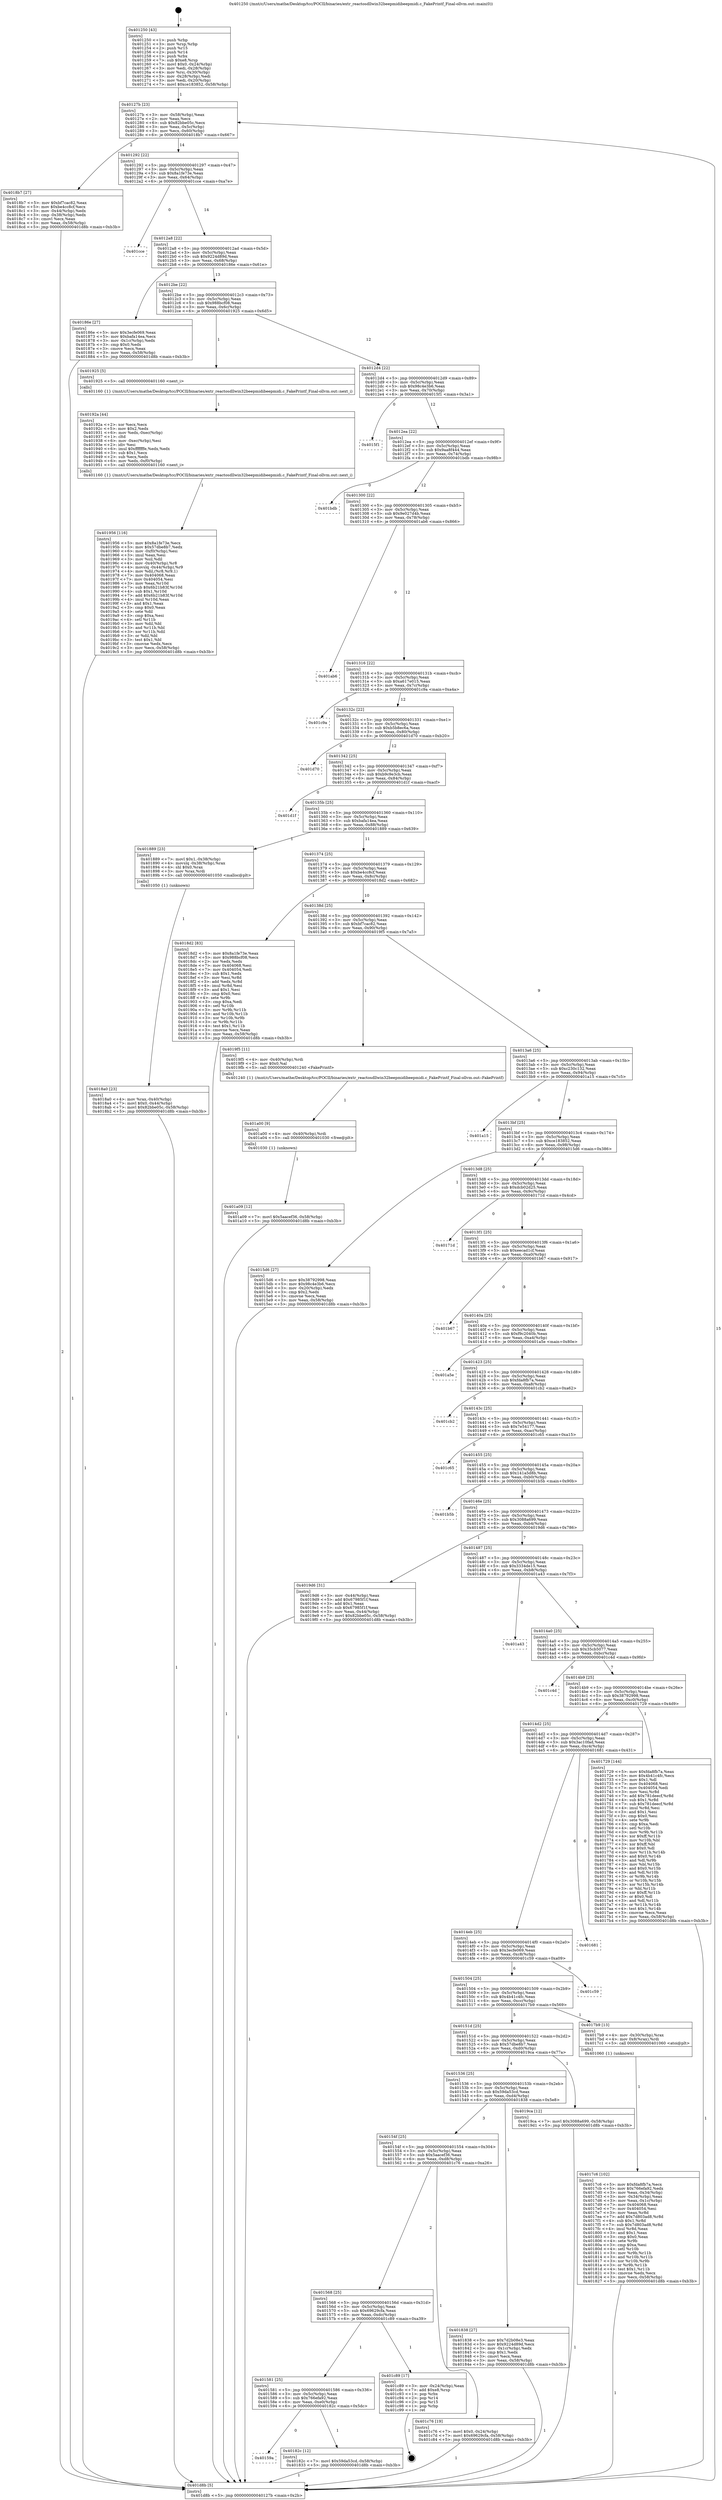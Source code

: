 digraph "0x401250" {
  label = "0x401250 (/mnt/c/Users/mathe/Desktop/tcc/POCII/binaries/extr_reactosdllwin32beepmidibeepmidi.c_FakePrintf_Final-ollvm.out::main(0))"
  labelloc = "t"
  node[shape=record]

  Entry [label="",width=0.3,height=0.3,shape=circle,fillcolor=black,style=filled]
  "0x40127b" [label="{
     0x40127b [23]\l
     | [instrs]\l
     &nbsp;&nbsp;0x40127b \<+3\>: mov -0x58(%rbp),%eax\l
     &nbsp;&nbsp;0x40127e \<+2\>: mov %eax,%ecx\l
     &nbsp;&nbsp;0x401280 \<+6\>: sub $0x82bbe05c,%ecx\l
     &nbsp;&nbsp;0x401286 \<+3\>: mov %eax,-0x5c(%rbp)\l
     &nbsp;&nbsp;0x401289 \<+3\>: mov %ecx,-0x60(%rbp)\l
     &nbsp;&nbsp;0x40128c \<+6\>: je 00000000004018b7 \<main+0x667\>\l
  }"]
  "0x4018b7" [label="{
     0x4018b7 [27]\l
     | [instrs]\l
     &nbsp;&nbsp;0x4018b7 \<+5\>: mov $0xbf7cac82,%eax\l
     &nbsp;&nbsp;0x4018bc \<+5\>: mov $0xbe4cc8cf,%ecx\l
     &nbsp;&nbsp;0x4018c1 \<+3\>: mov -0x44(%rbp),%edx\l
     &nbsp;&nbsp;0x4018c4 \<+3\>: cmp -0x38(%rbp),%edx\l
     &nbsp;&nbsp;0x4018c7 \<+3\>: cmovl %ecx,%eax\l
     &nbsp;&nbsp;0x4018ca \<+3\>: mov %eax,-0x58(%rbp)\l
     &nbsp;&nbsp;0x4018cd \<+5\>: jmp 0000000000401d8b \<main+0xb3b\>\l
  }"]
  "0x401292" [label="{
     0x401292 [22]\l
     | [instrs]\l
     &nbsp;&nbsp;0x401292 \<+5\>: jmp 0000000000401297 \<main+0x47\>\l
     &nbsp;&nbsp;0x401297 \<+3\>: mov -0x5c(%rbp),%eax\l
     &nbsp;&nbsp;0x40129a \<+5\>: sub $0x8a1fe73e,%eax\l
     &nbsp;&nbsp;0x40129f \<+3\>: mov %eax,-0x64(%rbp)\l
     &nbsp;&nbsp;0x4012a2 \<+6\>: je 0000000000401cce \<main+0xa7e\>\l
  }"]
  Exit [label="",width=0.3,height=0.3,shape=circle,fillcolor=black,style=filled,peripheries=2]
  "0x401cce" [label="{
     0x401cce\l
  }", style=dashed]
  "0x4012a8" [label="{
     0x4012a8 [22]\l
     | [instrs]\l
     &nbsp;&nbsp;0x4012a8 \<+5\>: jmp 00000000004012ad \<main+0x5d\>\l
     &nbsp;&nbsp;0x4012ad \<+3\>: mov -0x5c(%rbp),%eax\l
     &nbsp;&nbsp;0x4012b0 \<+5\>: sub $0x9224d89d,%eax\l
     &nbsp;&nbsp;0x4012b5 \<+3\>: mov %eax,-0x68(%rbp)\l
     &nbsp;&nbsp;0x4012b8 \<+6\>: je 000000000040186e \<main+0x61e\>\l
  }"]
  "0x401a09" [label="{
     0x401a09 [12]\l
     | [instrs]\l
     &nbsp;&nbsp;0x401a09 \<+7\>: movl $0x5aacef36,-0x58(%rbp)\l
     &nbsp;&nbsp;0x401a10 \<+5\>: jmp 0000000000401d8b \<main+0xb3b\>\l
  }"]
  "0x40186e" [label="{
     0x40186e [27]\l
     | [instrs]\l
     &nbsp;&nbsp;0x40186e \<+5\>: mov $0x3ecfe069,%eax\l
     &nbsp;&nbsp;0x401873 \<+5\>: mov $0xbafa14ea,%ecx\l
     &nbsp;&nbsp;0x401878 \<+3\>: mov -0x1c(%rbp),%edx\l
     &nbsp;&nbsp;0x40187b \<+3\>: cmp $0x0,%edx\l
     &nbsp;&nbsp;0x40187e \<+3\>: cmove %ecx,%eax\l
     &nbsp;&nbsp;0x401881 \<+3\>: mov %eax,-0x58(%rbp)\l
     &nbsp;&nbsp;0x401884 \<+5\>: jmp 0000000000401d8b \<main+0xb3b\>\l
  }"]
  "0x4012be" [label="{
     0x4012be [22]\l
     | [instrs]\l
     &nbsp;&nbsp;0x4012be \<+5\>: jmp 00000000004012c3 \<main+0x73\>\l
     &nbsp;&nbsp;0x4012c3 \<+3\>: mov -0x5c(%rbp),%eax\l
     &nbsp;&nbsp;0x4012c6 \<+5\>: sub $0x988bcf08,%eax\l
     &nbsp;&nbsp;0x4012cb \<+3\>: mov %eax,-0x6c(%rbp)\l
     &nbsp;&nbsp;0x4012ce \<+6\>: je 0000000000401925 \<main+0x6d5\>\l
  }"]
  "0x401a00" [label="{
     0x401a00 [9]\l
     | [instrs]\l
     &nbsp;&nbsp;0x401a00 \<+4\>: mov -0x40(%rbp),%rdi\l
     &nbsp;&nbsp;0x401a04 \<+5\>: call 0000000000401030 \<free@plt\>\l
     | [calls]\l
     &nbsp;&nbsp;0x401030 \{1\} (unknown)\l
  }"]
  "0x401925" [label="{
     0x401925 [5]\l
     | [instrs]\l
     &nbsp;&nbsp;0x401925 \<+5\>: call 0000000000401160 \<next_i\>\l
     | [calls]\l
     &nbsp;&nbsp;0x401160 \{1\} (/mnt/c/Users/mathe/Desktop/tcc/POCII/binaries/extr_reactosdllwin32beepmidibeepmidi.c_FakePrintf_Final-ollvm.out::next_i)\l
  }"]
  "0x4012d4" [label="{
     0x4012d4 [22]\l
     | [instrs]\l
     &nbsp;&nbsp;0x4012d4 \<+5\>: jmp 00000000004012d9 \<main+0x89\>\l
     &nbsp;&nbsp;0x4012d9 \<+3\>: mov -0x5c(%rbp),%eax\l
     &nbsp;&nbsp;0x4012dc \<+5\>: sub $0x98c4e3b6,%eax\l
     &nbsp;&nbsp;0x4012e1 \<+3\>: mov %eax,-0x70(%rbp)\l
     &nbsp;&nbsp;0x4012e4 \<+6\>: je 00000000004015f1 \<main+0x3a1\>\l
  }"]
  "0x401956" [label="{
     0x401956 [116]\l
     | [instrs]\l
     &nbsp;&nbsp;0x401956 \<+5\>: mov $0x8a1fe73e,%ecx\l
     &nbsp;&nbsp;0x40195b \<+5\>: mov $0x57dbe8b7,%edx\l
     &nbsp;&nbsp;0x401960 \<+6\>: mov -0xf0(%rbp),%esi\l
     &nbsp;&nbsp;0x401966 \<+3\>: imul %eax,%esi\l
     &nbsp;&nbsp;0x401969 \<+3\>: mov %sil,%dil\l
     &nbsp;&nbsp;0x40196c \<+4\>: mov -0x40(%rbp),%r8\l
     &nbsp;&nbsp;0x401970 \<+4\>: movslq -0x44(%rbp),%r9\l
     &nbsp;&nbsp;0x401974 \<+4\>: mov %dil,(%r8,%r9,1)\l
     &nbsp;&nbsp;0x401978 \<+7\>: mov 0x404068,%eax\l
     &nbsp;&nbsp;0x40197f \<+7\>: mov 0x404054,%esi\l
     &nbsp;&nbsp;0x401986 \<+3\>: mov %eax,%r10d\l
     &nbsp;&nbsp;0x401989 \<+7\>: sub $0x6b21b83f,%r10d\l
     &nbsp;&nbsp;0x401990 \<+4\>: sub $0x1,%r10d\l
     &nbsp;&nbsp;0x401994 \<+7\>: add $0x6b21b83f,%r10d\l
     &nbsp;&nbsp;0x40199b \<+4\>: imul %r10d,%eax\l
     &nbsp;&nbsp;0x40199f \<+3\>: and $0x1,%eax\l
     &nbsp;&nbsp;0x4019a2 \<+3\>: cmp $0x0,%eax\l
     &nbsp;&nbsp;0x4019a5 \<+4\>: sete %dil\l
     &nbsp;&nbsp;0x4019a9 \<+3\>: cmp $0xa,%esi\l
     &nbsp;&nbsp;0x4019ac \<+4\>: setl %r11b\l
     &nbsp;&nbsp;0x4019b0 \<+3\>: mov %dil,%bl\l
     &nbsp;&nbsp;0x4019b3 \<+3\>: and %r11b,%bl\l
     &nbsp;&nbsp;0x4019b6 \<+3\>: xor %r11b,%dil\l
     &nbsp;&nbsp;0x4019b9 \<+3\>: or %dil,%bl\l
     &nbsp;&nbsp;0x4019bc \<+3\>: test $0x1,%bl\l
     &nbsp;&nbsp;0x4019bf \<+3\>: cmovne %edx,%ecx\l
     &nbsp;&nbsp;0x4019c2 \<+3\>: mov %ecx,-0x58(%rbp)\l
     &nbsp;&nbsp;0x4019c5 \<+5\>: jmp 0000000000401d8b \<main+0xb3b\>\l
  }"]
  "0x4015f1" [label="{
     0x4015f1\l
  }", style=dashed]
  "0x4012ea" [label="{
     0x4012ea [22]\l
     | [instrs]\l
     &nbsp;&nbsp;0x4012ea \<+5\>: jmp 00000000004012ef \<main+0x9f\>\l
     &nbsp;&nbsp;0x4012ef \<+3\>: mov -0x5c(%rbp),%eax\l
     &nbsp;&nbsp;0x4012f2 \<+5\>: sub $0x9aa8f444,%eax\l
     &nbsp;&nbsp;0x4012f7 \<+3\>: mov %eax,-0x74(%rbp)\l
     &nbsp;&nbsp;0x4012fa \<+6\>: je 0000000000401bdb \<main+0x98b\>\l
  }"]
  "0x40192a" [label="{
     0x40192a [44]\l
     | [instrs]\l
     &nbsp;&nbsp;0x40192a \<+2\>: xor %ecx,%ecx\l
     &nbsp;&nbsp;0x40192c \<+5\>: mov $0x2,%edx\l
     &nbsp;&nbsp;0x401931 \<+6\>: mov %edx,-0xec(%rbp)\l
     &nbsp;&nbsp;0x401937 \<+1\>: cltd\l
     &nbsp;&nbsp;0x401938 \<+6\>: mov -0xec(%rbp),%esi\l
     &nbsp;&nbsp;0x40193e \<+2\>: idiv %esi\l
     &nbsp;&nbsp;0x401940 \<+6\>: imul $0xfffffffe,%edx,%edx\l
     &nbsp;&nbsp;0x401946 \<+3\>: sub $0x1,%ecx\l
     &nbsp;&nbsp;0x401949 \<+2\>: sub %ecx,%edx\l
     &nbsp;&nbsp;0x40194b \<+6\>: mov %edx,-0xf0(%rbp)\l
     &nbsp;&nbsp;0x401951 \<+5\>: call 0000000000401160 \<next_i\>\l
     | [calls]\l
     &nbsp;&nbsp;0x401160 \{1\} (/mnt/c/Users/mathe/Desktop/tcc/POCII/binaries/extr_reactosdllwin32beepmidibeepmidi.c_FakePrintf_Final-ollvm.out::next_i)\l
  }"]
  "0x401bdb" [label="{
     0x401bdb\l
  }", style=dashed]
  "0x401300" [label="{
     0x401300 [22]\l
     | [instrs]\l
     &nbsp;&nbsp;0x401300 \<+5\>: jmp 0000000000401305 \<main+0xb5\>\l
     &nbsp;&nbsp;0x401305 \<+3\>: mov -0x5c(%rbp),%eax\l
     &nbsp;&nbsp;0x401308 \<+5\>: sub $0x9e027d4b,%eax\l
     &nbsp;&nbsp;0x40130d \<+3\>: mov %eax,-0x78(%rbp)\l
     &nbsp;&nbsp;0x401310 \<+6\>: je 0000000000401ab6 \<main+0x866\>\l
  }"]
  "0x4018a0" [label="{
     0x4018a0 [23]\l
     | [instrs]\l
     &nbsp;&nbsp;0x4018a0 \<+4\>: mov %rax,-0x40(%rbp)\l
     &nbsp;&nbsp;0x4018a4 \<+7\>: movl $0x0,-0x44(%rbp)\l
     &nbsp;&nbsp;0x4018ab \<+7\>: movl $0x82bbe05c,-0x58(%rbp)\l
     &nbsp;&nbsp;0x4018b2 \<+5\>: jmp 0000000000401d8b \<main+0xb3b\>\l
  }"]
  "0x401ab6" [label="{
     0x401ab6\l
  }", style=dashed]
  "0x401316" [label="{
     0x401316 [22]\l
     | [instrs]\l
     &nbsp;&nbsp;0x401316 \<+5\>: jmp 000000000040131b \<main+0xcb\>\l
     &nbsp;&nbsp;0x40131b \<+3\>: mov -0x5c(%rbp),%eax\l
     &nbsp;&nbsp;0x40131e \<+5\>: sub $0xa617e015,%eax\l
     &nbsp;&nbsp;0x401323 \<+3\>: mov %eax,-0x7c(%rbp)\l
     &nbsp;&nbsp;0x401326 \<+6\>: je 0000000000401c9a \<main+0xa4a\>\l
  }"]
  "0x40159a" [label="{
     0x40159a\l
  }", style=dashed]
  "0x401c9a" [label="{
     0x401c9a\l
  }", style=dashed]
  "0x40132c" [label="{
     0x40132c [22]\l
     | [instrs]\l
     &nbsp;&nbsp;0x40132c \<+5\>: jmp 0000000000401331 \<main+0xe1\>\l
     &nbsp;&nbsp;0x401331 \<+3\>: mov -0x5c(%rbp),%eax\l
     &nbsp;&nbsp;0x401334 \<+5\>: sub $0xb5b8ec6a,%eax\l
     &nbsp;&nbsp;0x401339 \<+3\>: mov %eax,-0x80(%rbp)\l
     &nbsp;&nbsp;0x40133c \<+6\>: je 0000000000401d70 \<main+0xb20\>\l
  }"]
  "0x40182c" [label="{
     0x40182c [12]\l
     | [instrs]\l
     &nbsp;&nbsp;0x40182c \<+7\>: movl $0x59da53cd,-0x58(%rbp)\l
     &nbsp;&nbsp;0x401833 \<+5\>: jmp 0000000000401d8b \<main+0xb3b\>\l
  }"]
  "0x401d70" [label="{
     0x401d70\l
  }", style=dashed]
  "0x401342" [label="{
     0x401342 [25]\l
     | [instrs]\l
     &nbsp;&nbsp;0x401342 \<+5\>: jmp 0000000000401347 \<main+0xf7\>\l
     &nbsp;&nbsp;0x401347 \<+3\>: mov -0x5c(%rbp),%eax\l
     &nbsp;&nbsp;0x40134a \<+5\>: sub $0xb9c9e3cb,%eax\l
     &nbsp;&nbsp;0x40134f \<+6\>: mov %eax,-0x84(%rbp)\l
     &nbsp;&nbsp;0x401355 \<+6\>: je 0000000000401d1f \<main+0xacf\>\l
  }"]
  "0x401581" [label="{
     0x401581 [25]\l
     | [instrs]\l
     &nbsp;&nbsp;0x401581 \<+5\>: jmp 0000000000401586 \<main+0x336\>\l
     &nbsp;&nbsp;0x401586 \<+3\>: mov -0x5c(%rbp),%eax\l
     &nbsp;&nbsp;0x401589 \<+5\>: sub $0x766efa92,%eax\l
     &nbsp;&nbsp;0x40158e \<+6\>: mov %eax,-0xe0(%rbp)\l
     &nbsp;&nbsp;0x401594 \<+6\>: je 000000000040182c \<main+0x5dc\>\l
  }"]
  "0x401d1f" [label="{
     0x401d1f\l
  }", style=dashed]
  "0x40135b" [label="{
     0x40135b [25]\l
     | [instrs]\l
     &nbsp;&nbsp;0x40135b \<+5\>: jmp 0000000000401360 \<main+0x110\>\l
     &nbsp;&nbsp;0x401360 \<+3\>: mov -0x5c(%rbp),%eax\l
     &nbsp;&nbsp;0x401363 \<+5\>: sub $0xbafa14ea,%eax\l
     &nbsp;&nbsp;0x401368 \<+6\>: mov %eax,-0x88(%rbp)\l
     &nbsp;&nbsp;0x40136e \<+6\>: je 0000000000401889 \<main+0x639\>\l
  }"]
  "0x401c89" [label="{
     0x401c89 [17]\l
     | [instrs]\l
     &nbsp;&nbsp;0x401c89 \<+3\>: mov -0x24(%rbp),%eax\l
     &nbsp;&nbsp;0x401c8c \<+7\>: add $0xe8,%rsp\l
     &nbsp;&nbsp;0x401c93 \<+1\>: pop %rbx\l
     &nbsp;&nbsp;0x401c94 \<+2\>: pop %r14\l
     &nbsp;&nbsp;0x401c96 \<+2\>: pop %r15\l
     &nbsp;&nbsp;0x401c98 \<+1\>: pop %rbp\l
     &nbsp;&nbsp;0x401c99 \<+1\>: ret\l
  }"]
  "0x401889" [label="{
     0x401889 [23]\l
     | [instrs]\l
     &nbsp;&nbsp;0x401889 \<+7\>: movl $0x1,-0x38(%rbp)\l
     &nbsp;&nbsp;0x401890 \<+4\>: movslq -0x38(%rbp),%rax\l
     &nbsp;&nbsp;0x401894 \<+4\>: shl $0x0,%rax\l
     &nbsp;&nbsp;0x401898 \<+3\>: mov %rax,%rdi\l
     &nbsp;&nbsp;0x40189b \<+5\>: call 0000000000401050 \<malloc@plt\>\l
     | [calls]\l
     &nbsp;&nbsp;0x401050 \{1\} (unknown)\l
  }"]
  "0x401374" [label="{
     0x401374 [25]\l
     | [instrs]\l
     &nbsp;&nbsp;0x401374 \<+5\>: jmp 0000000000401379 \<main+0x129\>\l
     &nbsp;&nbsp;0x401379 \<+3\>: mov -0x5c(%rbp),%eax\l
     &nbsp;&nbsp;0x40137c \<+5\>: sub $0xbe4cc8cf,%eax\l
     &nbsp;&nbsp;0x401381 \<+6\>: mov %eax,-0x8c(%rbp)\l
     &nbsp;&nbsp;0x401387 \<+6\>: je 00000000004018d2 \<main+0x682\>\l
  }"]
  "0x401568" [label="{
     0x401568 [25]\l
     | [instrs]\l
     &nbsp;&nbsp;0x401568 \<+5\>: jmp 000000000040156d \<main+0x31d\>\l
     &nbsp;&nbsp;0x40156d \<+3\>: mov -0x5c(%rbp),%eax\l
     &nbsp;&nbsp;0x401570 \<+5\>: sub $0x69629cfa,%eax\l
     &nbsp;&nbsp;0x401575 \<+6\>: mov %eax,-0xdc(%rbp)\l
     &nbsp;&nbsp;0x40157b \<+6\>: je 0000000000401c89 \<main+0xa39\>\l
  }"]
  "0x4018d2" [label="{
     0x4018d2 [83]\l
     | [instrs]\l
     &nbsp;&nbsp;0x4018d2 \<+5\>: mov $0x8a1fe73e,%eax\l
     &nbsp;&nbsp;0x4018d7 \<+5\>: mov $0x988bcf08,%ecx\l
     &nbsp;&nbsp;0x4018dc \<+2\>: xor %edx,%edx\l
     &nbsp;&nbsp;0x4018de \<+7\>: mov 0x404068,%esi\l
     &nbsp;&nbsp;0x4018e5 \<+7\>: mov 0x404054,%edi\l
     &nbsp;&nbsp;0x4018ec \<+3\>: sub $0x1,%edx\l
     &nbsp;&nbsp;0x4018ef \<+3\>: mov %esi,%r8d\l
     &nbsp;&nbsp;0x4018f2 \<+3\>: add %edx,%r8d\l
     &nbsp;&nbsp;0x4018f5 \<+4\>: imul %r8d,%esi\l
     &nbsp;&nbsp;0x4018f9 \<+3\>: and $0x1,%esi\l
     &nbsp;&nbsp;0x4018fc \<+3\>: cmp $0x0,%esi\l
     &nbsp;&nbsp;0x4018ff \<+4\>: sete %r9b\l
     &nbsp;&nbsp;0x401903 \<+3\>: cmp $0xa,%edi\l
     &nbsp;&nbsp;0x401906 \<+4\>: setl %r10b\l
     &nbsp;&nbsp;0x40190a \<+3\>: mov %r9b,%r11b\l
     &nbsp;&nbsp;0x40190d \<+3\>: and %r10b,%r11b\l
     &nbsp;&nbsp;0x401910 \<+3\>: xor %r10b,%r9b\l
     &nbsp;&nbsp;0x401913 \<+3\>: or %r9b,%r11b\l
     &nbsp;&nbsp;0x401916 \<+4\>: test $0x1,%r11b\l
     &nbsp;&nbsp;0x40191a \<+3\>: cmovne %ecx,%eax\l
     &nbsp;&nbsp;0x40191d \<+3\>: mov %eax,-0x58(%rbp)\l
     &nbsp;&nbsp;0x401920 \<+5\>: jmp 0000000000401d8b \<main+0xb3b\>\l
  }"]
  "0x40138d" [label="{
     0x40138d [25]\l
     | [instrs]\l
     &nbsp;&nbsp;0x40138d \<+5\>: jmp 0000000000401392 \<main+0x142\>\l
     &nbsp;&nbsp;0x401392 \<+3\>: mov -0x5c(%rbp),%eax\l
     &nbsp;&nbsp;0x401395 \<+5\>: sub $0xbf7cac82,%eax\l
     &nbsp;&nbsp;0x40139a \<+6\>: mov %eax,-0x90(%rbp)\l
     &nbsp;&nbsp;0x4013a0 \<+6\>: je 00000000004019f5 \<main+0x7a5\>\l
  }"]
  "0x401c76" [label="{
     0x401c76 [19]\l
     | [instrs]\l
     &nbsp;&nbsp;0x401c76 \<+7\>: movl $0x0,-0x24(%rbp)\l
     &nbsp;&nbsp;0x401c7d \<+7\>: movl $0x69629cfa,-0x58(%rbp)\l
     &nbsp;&nbsp;0x401c84 \<+5\>: jmp 0000000000401d8b \<main+0xb3b\>\l
  }"]
  "0x4019f5" [label="{
     0x4019f5 [11]\l
     | [instrs]\l
     &nbsp;&nbsp;0x4019f5 \<+4\>: mov -0x40(%rbp),%rdi\l
     &nbsp;&nbsp;0x4019f9 \<+2\>: mov $0x0,%al\l
     &nbsp;&nbsp;0x4019fb \<+5\>: call 0000000000401240 \<FakePrintf\>\l
     | [calls]\l
     &nbsp;&nbsp;0x401240 \{1\} (/mnt/c/Users/mathe/Desktop/tcc/POCII/binaries/extr_reactosdllwin32beepmidibeepmidi.c_FakePrintf_Final-ollvm.out::FakePrintf)\l
  }"]
  "0x4013a6" [label="{
     0x4013a6 [25]\l
     | [instrs]\l
     &nbsp;&nbsp;0x4013a6 \<+5\>: jmp 00000000004013ab \<main+0x15b\>\l
     &nbsp;&nbsp;0x4013ab \<+3\>: mov -0x5c(%rbp),%eax\l
     &nbsp;&nbsp;0x4013ae \<+5\>: sub $0xc230c132,%eax\l
     &nbsp;&nbsp;0x4013b3 \<+6\>: mov %eax,-0x94(%rbp)\l
     &nbsp;&nbsp;0x4013b9 \<+6\>: je 0000000000401a15 \<main+0x7c5\>\l
  }"]
  "0x40154f" [label="{
     0x40154f [25]\l
     | [instrs]\l
     &nbsp;&nbsp;0x40154f \<+5\>: jmp 0000000000401554 \<main+0x304\>\l
     &nbsp;&nbsp;0x401554 \<+3\>: mov -0x5c(%rbp),%eax\l
     &nbsp;&nbsp;0x401557 \<+5\>: sub $0x5aacef36,%eax\l
     &nbsp;&nbsp;0x40155c \<+6\>: mov %eax,-0xd8(%rbp)\l
     &nbsp;&nbsp;0x401562 \<+6\>: je 0000000000401c76 \<main+0xa26\>\l
  }"]
  "0x401a15" [label="{
     0x401a15\l
  }", style=dashed]
  "0x4013bf" [label="{
     0x4013bf [25]\l
     | [instrs]\l
     &nbsp;&nbsp;0x4013bf \<+5\>: jmp 00000000004013c4 \<main+0x174\>\l
     &nbsp;&nbsp;0x4013c4 \<+3\>: mov -0x5c(%rbp),%eax\l
     &nbsp;&nbsp;0x4013c7 \<+5\>: sub $0xce183852,%eax\l
     &nbsp;&nbsp;0x4013cc \<+6\>: mov %eax,-0x98(%rbp)\l
     &nbsp;&nbsp;0x4013d2 \<+6\>: je 00000000004015d6 \<main+0x386\>\l
  }"]
  "0x401838" [label="{
     0x401838 [27]\l
     | [instrs]\l
     &nbsp;&nbsp;0x401838 \<+5\>: mov $0x7d2b08e3,%eax\l
     &nbsp;&nbsp;0x40183d \<+5\>: mov $0x9224d89d,%ecx\l
     &nbsp;&nbsp;0x401842 \<+3\>: mov -0x1c(%rbp),%edx\l
     &nbsp;&nbsp;0x401845 \<+3\>: cmp $0x1,%edx\l
     &nbsp;&nbsp;0x401848 \<+3\>: cmovl %ecx,%eax\l
     &nbsp;&nbsp;0x40184b \<+3\>: mov %eax,-0x58(%rbp)\l
     &nbsp;&nbsp;0x40184e \<+5\>: jmp 0000000000401d8b \<main+0xb3b\>\l
  }"]
  "0x4015d6" [label="{
     0x4015d6 [27]\l
     | [instrs]\l
     &nbsp;&nbsp;0x4015d6 \<+5\>: mov $0x38792998,%eax\l
     &nbsp;&nbsp;0x4015db \<+5\>: mov $0x98c4e3b6,%ecx\l
     &nbsp;&nbsp;0x4015e0 \<+3\>: mov -0x20(%rbp),%edx\l
     &nbsp;&nbsp;0x4015e3 \<+3\>: cmp $0x2,%edx\l
     &nbsp;&nbsp;0x4015e6 \<+3\>: cmovne %ecx,%eax\l
     &nbsp;&nbsp;0x4015e9 \<+3\>: mov %eax,-0x58(%rbp)\l
     &nbsp;&nbsp;0x4015ec \<+5\>: jmp 0000000000401d8b \<main+0xb3b\>\l
  }"]
  "0x4013d8" [label="{
     0x4013d8 [25]\l
     | [instrs]\l
     &nbsp;&nbsp;0x4013d8 \<+5\>: jmp 00000000004013dd \<main+0x18d\>\l
     &nbsp;&nbsp;0x4013dd \<+3\>: mov -0x5c(%rbp),%eax\l
     &nbsp;&nbsp;0x4013e0 \<+5\>: sub $0xdcb02d25,%eax\l
     &nbsp;&nbsp;0x4013e5 \<+6\>: mov %eax,-0x9c(%rbp)\l
     &nbsp;&nbsp;0x4013eb \<+6\>: je 000000000040171d \<main+0x4cd\>\l
  }"]
  "0x401d8b" [label="{
     0x401d8b [5]\l
     | [instrs]\l
     &nbsp;&nbsp;0x401d8b \<+5\>: jmp 000000000040127b \<main+0x2b\>\l
  }"]
  "0x401250" [label="{
     0x401250 [43]\l
     | [instrs]\l
     &nbsp;&nbsp;0x401250 \<+1\>: push %rbp\l
     &nbsp;&nbsp;0x401251 \<+3\>: mov %rsp,%rbp\l
     &nbsp;&nbsp;0x401254 \<+2\>: push %r15\l
     &nbsp;&nbsp;0x401256 \<+2\>: push %r14\l
     &nbsp;&nbsp;0x401258 \<+1\>: push %rbx\l
     &nbsp;&nbsp;0x401259 \<+7\>: sub $0xe8,%rsp\l
     &nbsp;&nbsp;0x401260 \<+7\>: movl $0x0,-0x24(%rbp)\l
     &nbsp;&nbsp;0x401267 \<+3\>: mov %edi,-0x28(%rbp)\l
     &nbsp;&nbsp;0x40126a \<+4\>: mov %rsi,-0x30(%rbp)\l
     &nbsp;&nbsp;0x40126e \<+3\>: mov -0x28(%rbp),%edi\l
     &nbsp;&nbsp;0x401271 \<+3\>: mov %edi,-0x20(%rbp)\l
     &nbsp;&nbsp;0x401274 \<+7\>: movl $0xce183852,-0x58(%rbp)\l
  }"]
  "0x401536" [label="{
     0x401536 [25]\l
     | [instrs]\l
     &nbsp;&nbsp;0x401536 \<+5\>: jmp 000000000040153b \<main+0x2eb\>\l
     &nbsp;&nbsp;0x40153b \<+3\>: mov -0x5c(%rbp),%eax\l
     &nbsp;&nbsp;0x40153e \<+5\>: sub $0x59da53cd,%eax\l
     &nbsp;&nbsp;0x401543 \<+6\>: mov %eax,-0xd4(%rbp)\l
     &nbsp;&nbsp;0x401549 \<+6\>: je 0000000000401838 \<main+0x5e8\>\l
  }"]
  "0x40171d" [label="{
     0x40171d\l
  }", style=dashed]
  "0x4013f1" [label="{
     0x4013f1 [25]\l
     | [instrs]\l
     &nbsp;&nbsp;0x4013f1 \<+5\>: jmp 00000000004013f6 \<main+0x1a6\>\l
     &nbsp;&nbsp;0x4013f6 \<+3\>: mov -0x5c(%rbp),%eax\l
     &nbsp;&nbsp;0x4013f9 \<+5\>: sub $0xeecad1cf,%eax\l
     &nbsp;&nbsp;0x4013fe \<+6\>: mov %eax,-0xa0(%rbp)\l
     &nbsp;&nbsp;0x401404 \<+6\>: je 0000000000401b67 \<main+0x917\>\l
  }"]
  "0x4019ca" [label="{
     0x4019ca [12]\l
     | [instrs]\l
     &nbsp;&nbsp;0x4019ca \<+7\>: movl $0x3088a699,-0x58(%rbp)\l
     &nbsp;&nbsp;0x4019d1 \<+5\>: jmp 0000000000401d8b \<main+0xb3b\>\l
  }"]
  "0x401b67" [label="{
     0x401b67\l
  }", style=dashed]
  "0x40140a" [label="{
     0x40140a [25]\l
     | [instrs]\l
     &nbsp;&nbsp;0x40140a \<+5\>: jmp 000000000040140f \<main+0x1bf\>\l
     &nbsp;&nbsp;0x40140f \<+3\>: mov -0x5c(%rbp),%eax\l
     &nbsp;&nbsp;0x401412 \<+5\>: sub $0xf9c2040b,%eax\l
     &nbsp;&nbsp;0x401417 \<+6\>: mov %eax,-0xa4(%rbp)\l
     &nbsp;&nbsp;0x40141d \<+6\>: je 0000000000401a5e \<main+0x80e\>\l
  }"]
  "0x4017c6" [label="{
     0x4017c6 [102]\l
     | [instrs]\l
     &nbsp;&nbsp;0x4017c6 \<+5\>: mov $0xfda8fb7a,%ecx\l
     &nbsp;&nbsp;0x4017cb \<+5\>: mov $0x766efa92,%edx\l
     &nbsp;&nbsp;0x4017d0 \<+3\>: mov %eax,-0x34(%rbp)\l
     &nbsp;&nbsp;0x4017d3 \<+3\>: mov -0x34(%rbp),%eax\l
     &nbsp;&nbsp;0x4017d6 \<+3\>: mov %eax,-0x1c(%rbp)\l
     &nbsp;&nbsp;0x4017d9 \<+7\>: mov 0x404068,%eax\l
     &nbsp;&nbsp;0x4017e0 \<+7\>: mov 0x404054,%esi\l
     &nbsp;&nbsp;0x4017e7 \<+3\>: mov %eax,%r8d\l
     &nbsp;&nbsp;0x4017ea \<+7\>: add $0x7d803ad8,%r8d\l
     &nbsp;&nbsp;0x4017f1 \<+4\>: sub $0x1,%r8d\l
     &nbsp;&nbsp;0x4017f5 \<+7\>: sub $0x7d803ad8,%r8d\l
     &nbsp;&nbsp;0x4017fc \<+4\>: imul %r8d,%eax\l
     &nbsp;&nbsp;0x401800 \<+3\>: and $0x1,%eax\l
     &nbsp;&nbsp;0x401803 \<+3\>: cmp $0x0,%eax\l
     &nbsp;&nbsp;0x401806 \<+4\>: sete %r9b\l
     &nbsp;&nbsp;0x40180a \<+3\>: cmp $0xa,%esi\l
     &nbsp;&nbsp;0x40180d \<+4\>: setl %r10b\l
     &nbsp;&nbsp;0x401811 \<+3\>: mov %r9b,%r11b\l
     &nbsp;&nbsp;0x401814 \<+3\>: and %r10b,%r11b\l
     &nbsp;&nbsp;0x401817 \<+3\>: xor %r10b,%r9b\l
     &nbsp;&nbsp;0x40181a \<+3\>: or %r9b,%r11b\l
     &nbsp;&nbsp;0x40181d \<+4\>: test $0x1,%r11b\l
     &nbsp;&nbsp;0x401821 \<+3\>: cmovne %edx,%ecx\l
     &nbsp;&nbsp;0x401824 \<+3\>: mov %ecx,-0x58(%rbp)\l
     &nbsp;&nbsp;0x401827 \<+5\>: jmp 0000000000401d8b \<main+0xb3b\>\l
  }"]
  "0x401a5e" [label="{
     0x401a5e\l
  }", style=dashed]
  "0x401423" [label="{
     0x401423 [25]\l
     | [instrs]\l
     &nbsp;&nbsp;0x401423 \<+5\>: jmp 0000000000401428 \<main+0x1d8\>\l
     &nbsp;&nbsp;0x401428 \<+3\>: mov -0x5c(%rbp),%eax\l
     &nbsp;&nbsp;0x40142b \<+5\>: sub $0xfda8fb7a,%eax\l
     &nbsp;&nbsp;0x401430 \<+6\>: mov %eax,-0xa8(%rbp)\l
     &nbsp;&nbsp;0x401436 \<+6\>: je 0000000000401cb2 \<main+0xa62\>\l
  }"]
  "0x40151d" [label="{
     0x40151d [25]\l
     | [instrs]\l
     &nbsp;&nbsp;0x40151d \<+5\>: jmp 0000000000401522 \<main+0x2d2\>\l
     &nbsp;&nbsp;0x401522 \<+3\>: mov -0x5c(%rbp),%eax\l
     &nbsp;&nbsp;0x401525 \<+5\>: sub $0x57dbe8b7,%eax\l
     &nbsp;&nbsp;0x40152a \<+6\>: mov %eax,-0xd0(%rbp)\l
     &nbsp;&nbsp;0x401530 \<+6\>: je 00000000004019ca \<main+0x77a\>\l
  }"]
  "0x401cb2" [label="{
     0x401cb2\l
  }", style=dashed]
  "0x40143c" [label="{
     0x40143c [25]\l
     | [instrs]\l
     &nbsp;&nbsp;0x40143c \<+5\>: jmp 0000000000401441 \<main+0x1f1\>\l
     &nbsp;&nbsp;0x401441 \<+3\>: mov -0x5c(%rbp),%eax\l
     &nbsp;&nbsp;0x401444 \<+5\>: sub $0x7e54177,%eax\l
     &nbsp;&nbsp;0x401449 \<+6\>: mov %eax,-0xac(%rbp)\l
     &nbsp;&nbsp;0x40144f \<+6\>: je 0000000000401c65 \<main+0xa15\>\l
  }"]
  "0x4017b9" [label="{
     0x4017b9 [13]\l
     | [instrs]\l
     &nbsp;&nbsp;0x4017b9 \<+4\>: mov -0x30(%rbp),%rax\l
     &nbsp;&nbsp;0x4017bd \<+4\>: mov 0x8(%rax),%rdi\l
     &nbsp;&nbsp;0x4017c1 \<+5\>: call 0000000000401060 \<atoi@plt\>\l
     | [calls]\l
     &nbsp;&nbsp;0x401060 \{1\} (unknown)\l
  }"]
  "0x401c65" [label="{
     0x401c65\l
  }", style=dashed]
  "0x401455" [label="{
     0x401455 [25]\l
     | [instrs]\l
     &nbsp;&nbsp;0x401455 \<+5\>: jmp 000000000040145a \<main+0x20a\>\l
     &nbsp;&nbsp;0x40145a \<+3\>: mov -0x5c(%rbp),%eax\l
     &nbsp;&nbsp;0x40145d \<+5\>: sub $0x141a5d8b,%eax\l
     &nbsp;&nbsp;0x401462 \<+6\>: mov %eax,-0xb0(%rbp)\l
     &nbsp;&nbsp;0x401468 \<+6\>: je 0000000000401b5b \<main+0x90b\>\l
  }"]
  "0x401504" [label="{
     0x401504 [25]\l
     | [instrs]\l
     &nbsp;&nbsp;0x401504 \<+5\>: jmp 0000000000401509 \<main+0x2b9\>\l
     &nbsp;&nbsp;0x401509 \<+3\>: mov -0x5c(%rbp),%eax\l
     &nbsp;&nbsp;0x40150c \<+5\>: sub $0x4b41c4fc,%eax\l
     &nbsp;&nbsp;0x401511 \<+6\>: mov %eax,-0xcc(%rbp)\l
     &nbsp;&nbsp;0x401517 \<+6\>: je 00000000004017b9 \<main+0x569\>\l
  }"]
  "0x401b5b" [label="{
     0x401b5b\l
  }", style=dashed]
  "0x40146e" [label="{
     0x40146e [25]\l
     | [instrs]\l
     &nbsp;&nbsp;0x40146e \<+5\>: jmp 0000000000401473 \<main+0x223\>\l
     &nbsp;&nbsp;0x401473 \<+3\>: mov -0x5c(%rbp),%eax\l
     &nbsp;&nbsp;0x401476 \<+5\>: sub $0x3088a699,%eax\l
     &nbsp;&nbsp;0x40147b \<+6\>: mov %eax,-0xb4(%rbp)\l
     &nbsp;&nbsp;0x401481 \<+6\>: je 00000000004019d6 \<main+0x786\>\l
  }"]
  "0x401c59" [label="{
     0x401c59\l
  }", style=dashed]
  "0x4019d6" [label="{
     0x4019d6 [31]\l
     | [instrs]\l
     &nbsp;&nbsp;0x4019d6 \<+3\>: mov -0x44(%rbp),%eax\l
     &nbsp;&nbsp;0x4019d9 \<+5\>: add $0x67985f1f,%eax\l
     &nbsp;&nbsp;0x4019de \<+3\>: add $0x1,%eax\l
     &nbsp;&nbsp;0x4019e1 \<+5\>: sub $0x67985f1f,%eax\l
     &nbsp;&nbsp;0x4019e6 \<+3\>: mov %eax,-0x44(%rbp)\l
     &nbsp;&nbsp;0x4019e9 \<+7\>: movl $0x82bbe05c,-0x58(%rbp)\l
     &nbsp;&nbsp;0x4019f0 \<+5\>: jmp 0000000000401d8b \<main+0xb3b\>\l
  }"]
  "0x401487" [label="{
     0x401487 [25]\l
     | [instrs]\l
     &nbsp;&nbsp;0x401487 \<+5\>: jmp 000000000040148c \<main+0x23c\>\l
     &nbsp;&nbsp;0x40148c \<+3\>: mov -0x5c(%rbp),%eax\l
     &nbsp;&nbsp;0x40148f \<+5\>: sub $0x3334de15,%eax\l
     &nbsp;&nbsp;0x401494 \<+6\>: mov %eax,-0xb8(%rbp)\l
     &nbsp;&nbsp;0x40149a \<+6\>: je 0000000000401a43 \<main+0x7f3\>\l
  }"]
  "0x4014eb" [label="{
     0x4014eb [25]\l
     | [instrs]\l
     &nbsp;&nbsp;0x4014eb \<+5\>: jmp 00000000004014f0 \<main+0x2a0\>\l
     &nbsp;&nbsp;0x4014f0 \<+3\>: mov -0x5c(%rbp),%eax\l
     &nbsp;&nbsp;0x4014f3 \<+5\>: sub $0x3ecfe069,%eax\l
     &nbsp;&nbsp;0x4014f8 \<+6\>: mov %eax,-0xc8(%rbp)\l
     &nbsp;&nbsp;0x4014fe \<+6\>: je 0000000000401c59 \<main+0xa09\>\l
  }"]
  "0x401a43" [label="{
     0x401a43\l
  }", style=dashed]
  "0x4014a0" [label="{
     0x4014a0 [25]\l
     | [instrs]\l
     &nbsp;&nbsp;0x4014a0 \<+5\>: jmp 00000000004014a5 \<main+0x255\>\l
     &nbsp;&nbsp;0x4014a5 \<+3\>: mov -0x5c(%rbp),%eax\l
     &nbsp;&nbsp;0x4014a8 \<+5\>: sub $0x35cb5077,%eax\l
     &nbsp;&nbsp;0x4014ad \<+6\>: mov %eax,-0xbc(%rbp)\l
     &nbsp;&nbsp;0x4014b3 \<+6\>: je 0000000000401c4d \<main+0x9fd\>\l
  }"]
  "0x401681" [label="{
     0x401681\l
  }", style=dashed]
  "0x401c4d" [label="{
     0x401c4d\l
  }", style=dashed]
  "0x4014b9" [label="{
     0x4014b9 [25]\l
     | [instrs]\l
     &nbsp;&nbsp;0x4014b9 \<+5\>: jmp 00000000004014be \<main+0x26e\>\l
     &nbsp;&nbsp;0x4014be \<+3\>: mov -0x5c(%rbp),%eax\l
     &nbsp;&nbsp;0x4014c1 \<+5\>: sub $0x38792998,%eax\l
     &nbsp;&nbsp;0x4014c6 \<+6\>: mov %eax,-0xc0(%rbp)\l
     &nbsp;&nbsp;0x4014cc \<+6\>: je 0000000000401729 \<main+0x4d9\>\l
  }"]
  "0x4014d2" [label="{
     0x4014d2 [25]\l
     | [instrs]\l
     &nbsp;&nbsp;0x4014d2 \<+5\>: jmp 00000000004014d7 \<main+0x287\>\l
     &nbsp;&nbsp;0x4014d7 \<+3\>: mov -0x5c(%rbp),%eax\l
     &nbsp;&nbsp;0x4014da \<+5\>: sub $0x3ac10fad,%eax\l
     &nbsp;&nbsp;0x4014df \<+6\>: mov %eax,-0xc4(%rbp)\l
     &nbsp;&nbsp;0x4014e5 \<+6\>: je 0000000000401681 \<main+0x431\>\l
  }"]
  "0x401729" [label="{
     0x401729 [144]\l
     | [instrs]\l
     &nbsp;&nbsp;0x401729 \<+5\>: mov $0xfda8fb7a,%eax\l
     &nbsp;&nbsp;0x40172e \<+5\>: mov $0x4b41c4fc,%ecx\l
     &nbsp;&nbsp;0x401733 \<+2\>: mov $0x1,%dl\l
     &nbsp;&nbsp;0x401735 \<+7\>: mov 0x404068,%esi\l
     &nbsp;&nbsp;0x40173c \<+7\>: mov 0x404054,%edi\l
     &nbsp;&nbsp;0x401743 \<+3\>: mov %esi,%r8d\l
     &nbsp;&nbsp;0x401746 \<+7\>: add $0x781deecf,%r8d\l
     &nbsp;&nbsp;0x40174d \<+4\>: sub $0x1,%r8d\l
     &nbsp;&nbsp;0x401751 \<+7\>: sub $0x781deecf,%r8d\l
     &nbsp;&nbsp;0x401758 \<+4\>: imul %r8d,%esi\l
     &nbsp;&nbsp;0x40175c \<+3\>: and $0x1,%esi\l
     &nbsp;&nbsp;0x40175f \<+3\>: cmp $0x0,%esi\l
     &nbsp;&nbsp;0x401762 \<+4\>: sete %r9b\l
     &nbsp;&nbsp;0x401766 \<+3\>: cmp $0xa,%edi\l
     &nbsp;&nbsp;0x401769 \<+4\>: setl %r10b\l
     &nbsp;&nbsp;0x40176d \<+3\>: mov %r9b,%r11b\l
     &nbsp;&nbsp;0x401770 \<+4\>: xor $0xff,%r11b\l
     &nbsp;&nbsp;0x401774 \<+3\>: mov %r10b,%bl\l
     &nbsp;&nbsp;0x401777 \<+3\>: xor $0xff,%bl\l
     &nbsp;&nbsp;0x40177a \<+3\>: xor $0x0,%dl\l
     &nbsp;&nbsp;0x40177d \<+3\>: mov %r11b,%r14b\l
     &nbsp;&nbsp;0x401780 \<+4\>: and $0x0,%r14b\l
     &nbsp;&nbsp;0x401784 \<+3\>: and %dl,%r9b\l
     &nbsp;&nbsp;0x401787 \<+3\>: mov %bl,%r15b\l
     &nbsp;&nbsp;0x40178a \<+4\>: and $0x0,%r15b\l
     &nbsp;&nbsp;0x40178e \<+3\>: and %dl,%r10b\l
     &nbsp;&nbsp;0x401791 \<+3\>: or %r9b,%r14b\l
     &nbsp;&nbsp;0x401794 \<+3\>: or %r10b,%r15b\l
     &nbsp;&nbsp;0x401797 \<+3\>: xor %r15b,%r14b\l
     &nbsp;&nbsp;0x40179a \<+3\>: or %bl,%r11b\l
     &nbsp;&nbsp;0x40179d \<+4\>: xor $0xff,%r11b\l
     &nbsp;&nbsp;0x4017a1 \<+3\>: or $0x0,%dl\l
     &nbsp;&nbsp;0x4017a4 \<+3\>: and %dl,%r11b\l
     &nbsp;&nbsp;0x4017a7 \<+3\>: or %r11b,%r14b\l
     &nbsp;&nbsp;0x4017aa \<+4\>: test $0x1,%r14b\l
     &nbsp;&nbsp;0x4017ae \<+3\>: cmovne %ecx,%eax\l
     &nbsp;&nbsp;0x4017b1 \<+3\>: mov %eax,-0x58(%rbp)\l
     &nbsp;&nbsp;0x4017b4 \<+5\>: jmp 0000000000401d8b \<main+0xb3b\>\l
  }"]
  Entry -> "0x401250" [label=" 1"]
  "0x40127b" -> "0x4018b7" [label=" 2"]
  "0x40127b" -> "0x401292" [label=" 14"]
  "0x401c89" -> Exit [label=" 1"]
  "0x401292" -> "0x401cce" [label=" 0"]
  "0x401292" -> "0x4012a8" [label=" 14"]
  "0x401c76" -> "0x401d8b" [label=" 1"]
  "0x4012a8" -> "0x40186e" [label=" 1"]
  "0x4012a8" -> "0x4012be" [label=" 13"]
  "0x401a09" -> "0x401d8b" [label=" 1"]
  "0x4012be" -> "0x401925" [label=" 1"]
  "0x4012be" -> "0x4012d4" [label=" 12"]
  "0x401a00" -> "0x401a09" [label=" 1"]
  "0x4012d4" -> "0x4015f1" [label=" 0"]
  "0x4012d4" -> "0x4012ea" [label=" 12"]
  "0x4019f5" -> "0x401a00" [label=" 1"]
  "0x4012ea" -> "0x401bdb" [label=" 0"]
  "0x4012ea" -> "0x401300" [label=" 12"]
  "0x4019d6" -> "0x401d8b" [label=" 1"]
  "0x401300" -> "0x401ab6" [label=" 0"]
  "0x401300" -> "0x401316" [label=" 12"]
  "0x4019ca" -> "0x401d8b" [label=" 1"]
  "0x401316" -> "0x401c9a" [label=" 0"]
  "0x401316" -> "0x40132c" [label=" 12"]
  "0x401956" -> "0x401d8b" [label=" 1"]
  "0x40132c" -> "0x401d70" [label=" 0"]
  "0x40132c" -> "0x401342" [label=" 12"]
  "0x40192a" -> "0x401956" [label=" 1"]
  "0x401342" -> "0x401d1f" [label=" 0"]
  "0x401342" -> "0x40135b" [label=" 12"]
  "0x4018d2" -> "0x401d8b" [label=" 1"]
  "0x40135b" -> "0x401889" [label=" 1"]
  "0x40135b" -> "0x401374" [label=" 11"]
  "0x4018b7" -> "0x401d8b" [label=" 2"]
  "0x401374" -> "0x4018d2" [label=" 1"]
  "0x401374" -> "0x40138d" [label=" 10"]
  "0x401889" -> "0x4018a0" [label=" 1"]
  "0x40138d" -> "0x4019f5" [label=" 1"]
  "0x40138d" -> "0x4013a6" [label=" 9"]
  "0x40186e" -> "0x401d8b" [label=" 1"]
  "0x4013a6" -> "0x401a15" [label=" 0"]
  "0x4013a6" -> "0x4013bf" [label=" 9"]
  "0x40182c" -> "0x401d8b" [label=" 1"]
  "0x4013bf" -> "0x4015d6" [label=" 1"]
  "0x4013bf" -> "0x4013d8" [label=" 8"]
  "0x4015d6" -> "0x401d8b" [label=" 1"]
  "0x401250" -> "0x40127b" [label=" 1"]
  "0x401d8b" -> "0x40127b" [label=" 15"]
  "0x401581" -> "0x40159a" [label=" 0"]
  "0x4013d8" -> "0x40171d" [label=" 0"]
  "0x4013d8" -> "0x4013f1" [label=" 8"]
  "0x401925" -> "0x40192a" [label=" 1"]
  "0x4013f1" -> "0x401b67" [label=" 0"]
  "0x4013f1" -> "0x40140a" [label=" 8"]
  "0x401568" -> "0x401581" [label=" 1"]
  "0x40140a" -> "0x401a5e" [label=" 0"]
  "0x40140a" -> "0x401423" [label=" 8"]
  "0x4018a0" -> "0x401d8b" [label=" 1"]
  "0x401423" -> "0x401cb2" [label=" 0"]
  "0x401423" -> "0x40143c" [label=" 8"]
  "0x40154f" -> "0x401568" [label=" 2"]
  "0x40143c" -> "0x401c65" [label=" 0"]
  "0x40143c" -> "0x401455" [label=" 8"]
  "0x40154f" -> "0x401c76" [label=" 1"]
  "0x401455" -> "0x401b5b" [label=" 0"]
  "0x401455" -> "0x40146e" [label=" 8"]
  "0x401536" -> "0x40154f" [label=" 3"]
  "0x40146e" -> "0x4019d6" [label=" 1"]
  "0x40146e" -> "0x401487" [label=" 7"]
  "0x401536" -> "0x401838" [label=" 1"]
  "0x401487" -> "0x401a43" [label=" 0"]
  "0x401487" -> "0x4014a0" [label=" 7"]
  "0x40151d" -> "0x401536" [label=" 4"]
  "0x4014a0" -> "0x401c4d" [label=" 0"]
  "0x4014a0" -> "0x4014b9" [label=" 7"]
  "0x40151d" -> "0x4019ca" [label=" 1"]
  "0x4014b9" -> "0x401729" [label=" 1"]
  "0x4014b9" -> "0x4014d2" [label=" 6"]
  "0x401729" -> "0x401d8b" [label=" 1"]
  "0x401568" -> "0x401c89" [label=" 1"]
  "0x4014d2" -> "0x401681" [label=" 0"]
  "0x4014d2" -> "0x4014eb" [label=" 6"]
  "0x401581" -> "0x40182c" [label=" 1"]
  "0x4014eb" -> "0x401c59" [label=" 0"]
  "0x4014eb" -> "0x401504" [label=" 6"]
  "0x401838" -> "0x401d8b" [label=" 1"]
  "0x401504" -> "0x4017b9" [label=" 1"]
  "0x401504" -> "0x40151d" [label=" 5"]
  "0x4017b9" -> "0x4017c6" [label=" 1"]
  "0x4017c6" -> "0x401d8b" [label=" 1"]
}
